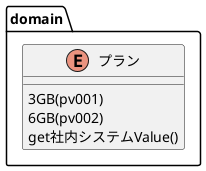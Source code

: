 @startuml

package domain {
  enum プラン {
    3GB(pv001)
    6GB(pv002)
    get社内システムValue()
  }
}

@enduml